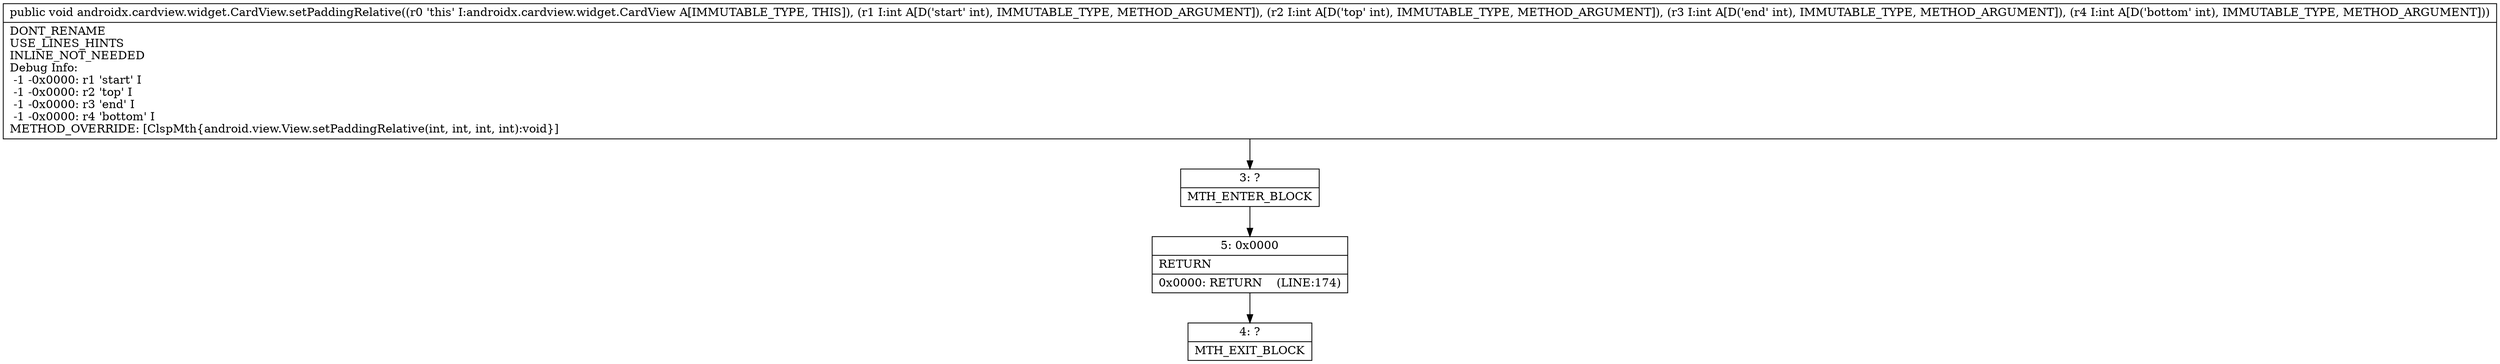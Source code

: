 digraph "CFG forandroidx.cardview.widget.CardView.setPaddingRelative(IIII)V" {
Node_3 [shape=record,label="{3\:\ ?|MTH_ENTER_BLOCK\l}"];
Node_5 [shape=record,label="{5\:\ 0x0000|RETURN\l|0x0000: RETURN    (LINE:174)\l}"];
Node_4 [shape=record,label="{4\:\ ?|MTH_EXIT_BLOCK\l}"];
MethodNode[shape=record,label="{public void androidx.cardview.widget.CardView.setPaddingRelative((r0 'this' I:androidx.cardview.widget.CardView A[IMMUTABLE_TYPE, THIS]), (r1 I:int A[D('start' int), IMMUTABLE_TYPE, METHOD_ARGUMENT]), (r2 I:int A[D('top' int), IMMUTABLE_TYPE, METHOD_ARGUMENT]), (r3 I:int A[D('end' int), IMMUTABLE_TYPE, METHOD_ARGUMENT]), (r4 I:int A[D('bottom' int), IMMUTABLE_TYPE, METHOD_ARGUMENT]))  | DONT_RENAME\lUSE_LINES_HINTS\lINLINE_NOT_NEEDED\lDebug Info:\l  \-1 \-0x0000: r1 'start' I\l  \-1 \-0x0000: r2 'top' I\l  \-1 \-0x0000: r3 'end' I\l  \-1 \-0x0000: r4 'bottom' I\lMETHOD_OVERRIDE: [ClspMth\{android.view.View.setPaddingRelative(int, int, int, int):void\}]\l}"];
MethodNode -> Node_3;Node_3 -> Node_5;
Node_5 -> Node_4;
}

